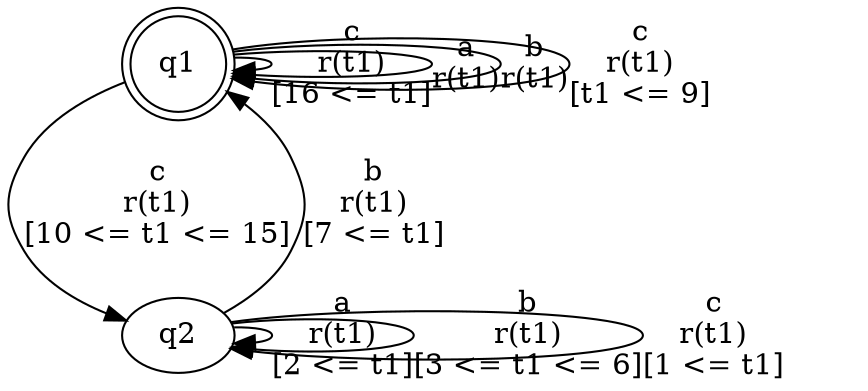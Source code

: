 digraph L {
	qq1[label=q1 shape=doublecircle]
	qq2[label=q2]
	qq1 -> qq1[label="c\nr(t1)\n[16 <= t1]"]
	qq1 -> qq1[label="a\nr(t1)\n"]
	qq1 -> qq2[label="c\nr(t1)\n[10 <= t1 <= 15]"]
	qq2 -> qq1[label="b\nr(t1)\n[7 <= t1]"]
	qq2 -> qq2[label="a\nr(t1)\n[2 <= t1]"]
	qq2 -> qq2[label="b\nr(t1)\n[3 <= t1 <= 6]"]
	qq2 -> qq2[label="c\nr(t1)\n[1 <= t1]"]
	qq1 -> qq1[label="b\nr(t1)\n"]
	qq1 -> qq1[label="c\nr(t1)\n[t1 <= 9]"]
}
